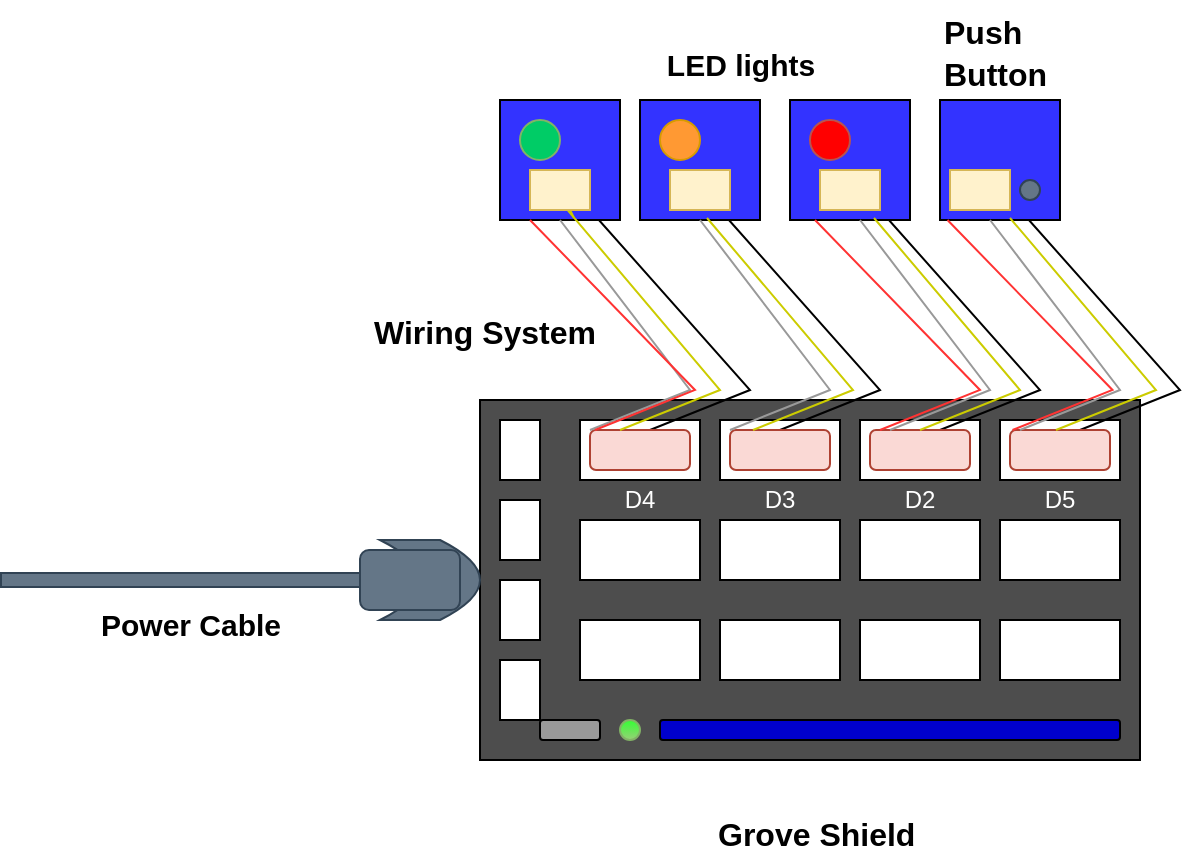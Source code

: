 <mxfile version="24.8.0">
  <diagram name="Page-1" id="PCKs0Zftp_XRR_1ns8uL">
    <mxGraphModel dx="1426" dy="783" grid="1" gridSize="10" guides="1" tooltips="1" connect="1" arrows="1" fold="1" page="1" pageScale="1" pageWidth="850" pageHeight="1100" math="0" shadow="0">
      <root>
        <mxCell id="0" />
        <mxCell id="1" parent="0" />
        <mxCell id="TIjbKh-YFhSQf0g--OvW-1" value="" style="rounded=0;whiteSpace=wrap;html=1;fillColor=#4D4D4D;strokeColor=#000000;" parent="1" vertex="1">
          <mxGeometry x="240" y="230" width="330" height="180" as="geometry" />
        </mxCell>
        <mxCell id="TIjbKh-YFhSQf0g--OvW-2" value="" style="rounded=0;whiteSpace=wrap;html=1;" parent="1" vertex="1">
          <mxGeometry x="290" y="240" width="60" height="30" as="geometry" />
        </mxCell>
        <mxCell id="TIjbKh-YFhSQf0g--OvW-4" value="" style="rounded=0;whiteSpace=wrap;html=1;" parent="1" vertex="1">
          <mxGeometry x="360" y="240" width="60" height="30" as="geometry" />
        </mxCell>
        <mxCell id="TIjbKh-YFhSQf0g--OvW-5" value="" style="rounded=0;whiteSpace=wrap;html=1;" parent="1" vertex="1">
          <mxGeometry x="430" y="240" width="60" height="30" as="geometry" />
        </mxCell>
        <mxCell id="TIjbKh-YFhSQf0g--OvW-6" value="" style="rounded=0;whiteSpace=wrap;html=1;" parent="1" vertex="1">
          <mxGeometry x="500" y="240" width="60" height="30" as="geometry" />
        </mxCell>
        <mxCell id="TIjbKh-YFhSQf0g--OvW-10" value="" style="rounded=0;whiteSpace=wrap;html=1;" parent="1" vertex="1">
          <mxGeometry x="290" y="290" width="60" height="30" as="geometry" />
        </mxCell>
        <mxCell id="TIjbKh-YFhSQf0g--OvW-11" value="" style="rounded=0;whiteSpace=wrap;html=1;" parent="1" vertex="1">
          <mxGeometry x="360" y="290" width="60" height="30" as="geometry" />
        </mxCell>
        <mxCell id="TIjbKh-YFhSQf0g--OvW-13" value="" style="rounded=0;whiteSpace=wrap;html=1;" parent="1" vertex="1">
          <mxGeometry x="500" y="290" width="60" height="30" as="geometry" />
        </mxCell>
        <mxCell id="TIjbKh-YFhSQf0g--OvW-14" value="" style="rounded=0;whiteSpace=wrap;html=1;" parent="1" vertex="1">
          <mxGeometry x="430" y="290" width="60" height="30" as="geometry" />
        </mxCell>
        <mxCell id="TIjbKh-YFhSQf0g--OvW-15" value="" style="rounded=0;whiteSpace=wrap;html=1;" parent="1" vertex="1">
          <mxGeometry x="290" y="340" width="60" height="30" as="geometry" />
        </mxCell>
        <mxCell id="TIjbKh-YFhSQf0g--OvW-17" value="" style="rounded=0;whiteSpace=wrap;html=1;" parent="1" vertex="1">
          <mxGeometry x="360" y="340" width="60" height="30" as="geometry" />
        </mxCell>
        <mxCell id="TIjbKh-YFhSQf0g--OvW-19" value="" style="rounded=0;whiteSpace=wrap;html=1;" parent="1" vertex="1">
          <mxGeometry x="430" y="340" width="60" height="30" as="geometry" />
        </mxCell>
        <mxCell id="TIjbKh-YFhSQf0g--OvW-20" value="" style="rounded=0;whiteSpace=wrap;html=1;" parent="1" vertex="1">
          <mxGeometry x="500" y="340" width="60" height="30" as="geometry" />
        </mxCell>
        <mxCell id="TIjbKh-YFhSQf0g--OvW-32" value="" style="endArrow=none;html=1;rounded=0;" parent="1" edge="1">
          <mxGeometry width="50" height="50" relative="1" as="geometry">
            <mxPoint x="325" y="245" as="sourcePoint" />
            <mxPoint x="295" y="135" as="targetPoint" />
            <Array as="points">
              <mxPoint x="375" y="225" />
            </Array>
          </mxGeometry>
        </mxCell>
        <mxCell id="TIjbKh-YFhSQf0g--OvW-33" value="" style="endArrow=none;html=1;rounded=0;" parent="1" edge="1">
          <mxGeometry width="50" height="50" relative="1" as="geometry">
            <mxPoint x="390" y="245" as="sourcePoint" />
            <mxPoint x="360" y="135" as="targetPoint" />
            <Array as="points">
              <mxPoint x="440" y="225" />
            </Array>
          </mxGeometry>
        </mxCell>
        <mxCell id="TIjbKh-YFhSQf0g--OvW-34" value="" style="endArrow=none;html=1;rounded=0;" parent="1" edge="1">
          <mxGeometry width="50" height="50" relative="1" as="geometry">
            <mxPoint x="470" y="245" as="sourcePoint" />
            <mxPoint x="440" y="135" as="targetPoint" />
            <Array as="points">
              <mxPoint x="520" y="225" />
            </Array>
          </mxGeometry>
        </mxCell>
        <mxCell id="TIjbKh-YFhSQf0g--OvW-35" value="" style="endArrow=none;html=1;rounded=0;" parent="1" edge="1">
          <mxGeometry width="50" height="50" relative="1" as="geometry">
            <mxPoint x="540" y="245" as="sourcePoint" />
            <mxPoint x="510" y="135" as="targetPoint" />
            <Array as="points">
              <mxPoint x="590" y="225" />
            </Array>
          </mxGeometry>
        </mxCell>
        <mxCell id="TIjbKh-YFhSQf0g--OvW-36" value="" style="whiteSpace=wrap;html=1;aspect=fixed;fillColor=#3333FF;" parent="1" vertex="1">
          <mxGeometry x="250" y="80" width="60" height="60" as="geometry" />
        </mxCell>
        <mxCell id="TIjbKh-YFhSQf0g--OvW-37" value="" style="whiteSpace=wrap;html=1;aspect=fixed;fillColor=#3333FF;" parent="1" vertex="1">
          <mxGeometry x="320" y="80" width="60" height="60" as="geometry" />
        </mxCell>
        <mxCell id="TIjbKh-YFhSQf0g--OvW-38" value="" style="whiteSpace=wrap;html=1;aspect=fixed;fillColor=#3333FF;" parent="1" vertex="1">
          <mxGeometry x="395" y="80" width="60" height="60" as="geometry" />
        </mxCell>
        <mxCell id="TIjbKh-YFhSQf0g--OvW-39" value="" style="whiteSpace=wrap;html=1;aspect=fixed;fillColor=#3333FF;" parent="1" vertex="1">
          <mxGeometry x="470" y="80" width="60" height="60" as="geometry" />
        </mxCell>
        <mxCell id="TIjbKh-YFhSQf0g--OvW-40" value="" style="rounded=1;whiteSpace=wrap;html=1;fillColor=#fad9d5;strokeColor=#ae4132;" parent="1" vertex="1">
          <mxGeometry x="295" y="245" width="50" height="20" as="geometry" />
        </mxCell>
        <mxCell id="TIjbKh-YFhSQf0g--OvW-41" value="" style="rounded=1;whiteSpace=wrap;html=1;fillColor=#fad9d5;strokeColor=#ae4132;" parent="1" vertex="1">
          <mxGeometry x="365" y="245" width="50" height="20" as="geometry" />
        </mxCell>
        <mxCell id="TIjbKh-YFhSQf0g--OvW-42" value="" style="rounded=1;whiteSpace=wrap;html=1;fillColor=#fad9d5;strokeColor=#ae4132;" parent="1" vertex="1">
          <mxGeometry x="435" y="245" width="50" height="20" as="geometry" />
        </mxCell>
        <mxCell id="TIjbKh-YFhSQf0g--OvW-43" value="" style="rounded=1;whiteSpace=wrap;html=1;fillColor=#fad9d5;strokeColor=#ae4132;" parent="1" vertex="1">
          <mxGeometry x="505" y="245" width="50" height="20" as="geometry" />
        </mxCell>
        <mxCell id="TIjbKh-YFhSQf0g--OvW-45" value="" style="ellipse;whiteSpace=wrap;html=1;aspect=fixed;fillColor=#00CC66;strokeColor=#82b366;" parent="1" vertex="1">
          <mxGeometry x="260" y="90" width="20" height="20" as="geometry" />
        </mxCell>
        <mxCell id="TIjbKh-YFhSQf0g--OvW-46" value="" style="ellipse;whiteSpace=wrap;html=1;aspect=fixed;fillColor=#FF9933;strokeColor=#d79b00;" parent="1" vertex="1">
          <mxGeometry x="330" y="90" width="20" height="20" as="geometry" />
        </mxCell>
        <mxCell id="TIjbKh-YFhSQf0g--OvW-47" value="" style="ellipse;whiteSpace=wrap;html=1;aspect=fixed;fillColor=#FF0000;strokeColor=#b85450;" parent="1" vertex="1">
          <mxGeometry x="405" y="90" width="20" height="20" as="geometry" />
        </mxCell>
        <mxCell id="TIjbKh-YFhSQf0g--OvW-48" value="" style="ellipse;whiteSpace=wrap;html=1;aspect=fixed;fillColor=#647687;fontColor=#ffffff;strokeColor=#314354;" parent="1" vertex="1">
          <mxGeometry x="510" y="120" width="10" height="10" as="geometry" />
        </mxCell>
        <mxCell id="TIjbKh-YFhSQf0g--OvW-49" value="&lt;span style=&quot;color: rgba(0, 0, 0, 0); font-family: monospace; font-size: 0px; text-align: start; text-wrap: nowrap;&quot;&gt;%3CmxGraphModel%3E%3Croot%3E%3CmxCell%20id%3D%220%22%2F%3E%3CmxCell%20id%3D%221%22%20parent%3D%220%22%2F%3E%3CmxCell%20id%3D%222%22%20value%3D%22%22%20style%3D%22rounded%3D0%3BwhiteSpace%3Dwrap%3Bhtml%3D1%3Bdirection%3Dsouth%3B%22%20vertex%3D%221%22%20parent%3D%221%22%3E%3CmxGeometry%20x%3D%22250%22%20y%3D%22240%22%20width%3D%2220%22%20height%3D%2240%22%20as%3D%22geometry%22%2F%3E%3C%2FmxCell%3E%3C%2Froot%3E%3C%2FmxGraphModel%3E&lt;/span&gt;&lt;span style=&quot;color: rgba(0, 0, 0, 0); font-family: monospace; font-size: 0px; text-align: start; text-wrap: nowrap;&quot;&gt;%3CmxGraphModel%3E%3Croot%3E%3CmxCell%20id%3D%220%22%2F%3E%3CmxCell%20id%3D%221%22%20parent%3D%220%22%2F%3E%3CmxCell%20id%3D%222%22%20value%3D%22%22%20style%3D%22rounded%3D0%3BwhiteSpace%3Dwrap%3Bhtml%3D1%3Bdirection%3Dsouth%3B%22%20vertex%3D%221%22%20parent%3D%221%22%3E%3CmxGeometry%20x%3D%22250%22%20y%3D%22240%22%20width%3D%2220%22%20height%3D%2240%22%20as%3D%22geometry%22%2F%3E%3C%2FmxCell%3E%3C%2Froot%3E%3C%2FmxGraphModel%3E&lt;/span&gt;" style="rounded=0;whiteSpace=wrap;html=1;direction=south;" parent="1" vertex="1">
          <mxGeometry x="250" y="240" width="20" height="30" as="geometry" />
        </mxCell>
        <mxCell id="TIjbKh-YFhSQf0g--OvW-50" value="&lt;span style=&quot;color: rgba(0, 0, 0, 0); font-family: monospace; font-size: 0px; text-align: start; text-wrap: nowrap;&quot;&gt;%3CmxGraphModel%3E%3Croot%3E%3CmxCell%20id%3D%220%22%2F%3E%3CmxCell%20id%3D%221%22%20parent%3D%220%22%2F%3E%3CmxCell%20id%3D%222%22%20value%3D%22%22%20style%3D%22rounded%3D0%3BwhiteSpace%3Dwrap%3Bhtml%3D1%3Bdirection%3Dsouth%3B%22%20vertex%3D%221%22%20parent%3D%221%22%3E%3CmxGeometry%20x%3D%22250%22%20y%3D%22240%22%20width%3D%2220%22%20height%3D%2240%22%20as%3D%22geometry%22%2F%3E%3C%2FmxCell%3E%3C%2Froot%3E%3C%2FmxGraphModel%3E&lt;/span&gt;&lt;span style=&quot;color: rgba(0, 0, 0, 0); font-family: monospace; font-size: 0px; text-align: start; text-wrap: nowrap;&quot;&gt;%3CmxGraphModel%3E%3Croot%3E%3CmxCell%20id%3D%220%22%2F%3E%3CmxCell%20id%3D%221%22%20parent%3D%220%22%2F%3E%3CmxCell%20id%3D%222%22%20value%3D%22%22%20style%3D%22rounded%3D0%3BwhiteSpace%3Dwrap%3Bhtml%3D1%3Bdirection%3Dsouth%3B%22%20vertex%3D%221%22%20parent%3D%221%22%3E%3CmxGeometry%20x%3D%22250%22%20y%3D%22240%22%20width%3D%2220%22%20height%3D%2240%22%20as%3D%22geometry%22%2F%3E%3C%2FmxCell%3E%3C%2Froot%3E%3C%2FmxGraphModel%3E&lt;/span&gt;" style="rounded=0;whiteSpace=wrap;html=1;direction=south;" parent="1" vertex="1">
          <mxGeometry x="250" y="280" width="20" height="30" as="geometry" />
        </mxCell>
        <mxCell id="TIjbKh-YFhSQf0g--OvW-51" value="&lt;span style=&quot;color: rgba(0, 0, 0, 0); font-family: monospace; font-size: 0px; text-align: start; text-wrap: nowrap;&quot;&gt;%3CmxGraphModel%3E%3Croot%3E%3CmxCell%20id%3D%220%22%2F%3E%3CmxCell%20id%3D%221%22%20parent%3D%220%22%2F%3E%3CmxCell%20id%3D%222%22%20value%3D%22%22%20style%3D%22rounded%3D0%3BwhiteSpace%3Dwrap%3Bhtml%3D1%3Bdirection%3Dsouth%3B%22%20vertex%3D%221%22%20parent%3D%221%22%3E%3CmxGeometry%20x%3D%22250%22%20y%3D%22240%22%20width%3D%2220%22%20height%3D%2240%22%20as%3D%22geometry%22%2F%3E%3C%2FmxCell%3E%3C%2Froot%3E%3C%2FmxGraphModel%3E&lt;/span&gt;&lt;span style=&quot;color: rgba(0, 0, 0, 0); font-family: monospace; font-size: 0px; text-align: start; text-wrap: nowrap;&quot;&gt;%3CmxGraphModel%3E%3Croot%3E%3CmxCell%20id%3D%220%22%2F%3E%3CmxCell%20id%3D%221%22%20parent%3D%220%22%2F%3E%3CmxCell%20id%3D%222%22%20value%3D%22%22%20style%3D%22rounded%3D0%3BwhiteSpace%3Dwrap%3Bhtml%3D1%3Bdirection%3Dsouth%3B%22%20vertex%3D%221%22%20parent%3D%221%22%3E%3CmxGeometry%20x%3D%22250%22%20y%3D%22240%22%20width%3D%2220%22%20height%3D%2240%22%20as%3D%22geometry%22%2F%3E%3C%2FmxCell%3E%3C%2Froot%3E%3C%2FmxGraphModel%3E&lt;/span&gt;" style="rounded=0;whiteSpace=wrap;html=1;direction=south;" parent="1" vertex="1">
          <mxGeometry x="250" y="320" width="20" height="30" as="geometry" />
        </mxCell>
        <mxCell id="TIjbKh-YFhSQf0g--OvW-53" value="&lt;span style=&quot;color: rgba(0, 0, 0, 0); font-family: monospace; font-size: 0px; text-align: start; text-wrap: nowrap;&quot;&gt;%3CmxGraphModel%3E%3Croot%3E%3CmxCell%20id%3D%220%22%2F%3E%3CmxCell%20id%3D%221%22%20parent%3D%220%22%2F%3E%3CmxCell%20id%3D%222%22%20value%3D%22%22%20style%3D%22rounded%3D0%3BwhiteSpace%3Dwrap%3Bhtml%3D1%3Bdirection%3Dsouth%3B%22%20vertex%3D%221%22%20parent%3D%221%22%3E%3CmxGeometry%20x%3D%22250%22%20y%3D%22240%22%20width%3D%2220%22%20height%3D%2240%22%20as%3D%22geometry%22%2F%3E%3C%2FmxCell%3E%3C%2Froot%3E%3C%2FmxGraphModel%3E&lt;/span&gt;&lt;span style=&quot;color: rgba(0, 0, 0, 0); font-family: monospace; font-size: 0px; text-align: start; text-wrap: nowrap;&quot;&gt;%3CmxGraphModel%3E%3Croot%3E%3CmxCell%20id%3D%220%22%2F%3E%3CmxCell%20id%3D%221%22%20parent%3D%220%22%2F%3E%3CmxCell%20id%3D%222%22%20value%3D%22%22%20style%3D%22rounded%3D0%3BwhiteSpace%3Dwrap%3Bhtml%3D1%3Bdirection%3Dsouth%3B%22%20vertex%3D%221%22%20parent%3D%221%22%3E%3CmxGeometry%20x%3D%22250%22%20y%3D%22240%22%20width%3D%2220%22%20height%3D%2240%22%20as%3D%22geometry%22%2F%3E%3C%2FmxCell%3E%3C%2Froot%3E%3C%2FmxGraphModel%3E&lt;/span&gt;" style="rounded=0;whiteSpace=wrap;html=1;direction=south;" parent="1" vertex="1">
          <mxGeometry x="250" y="360" width="20" height="30" as="geometry" />
        </mxCell>
        <mxCell id="TIjbKh-YFhSQf0g--OvW-54" value="" style="ellipse;whiteSpace=wrap;html=1;aspect=fixed;fillColor=#33FF33;gradientColor=#97d077;strokeColor=#82b366;" parent="1" vertex="1">
          <mxGeometry x="310" y="390" width="10" height="10" as="geometry" />
        </mxCell>
        <mxCell id="TIjbKh-YFhSQf0g--OvW-55" value="" style="endArrow=none;html=1;rounded=0;entryX=0.5;entryY=1;entryDx=0;entryDy=0;strokeColor=#999999;" parent="1" target="TIjbKh-YFhSQf0g--OvW-36" edge="1">
          <mxGeometry width="50" height="50" relative="1" as="geometry">
            <mxPoint x="295" y="245" as="sourcePoint" />
            <mxPoint x="270" y="150" as="targetPoint" />
            <Array as="points">
              <mxPoint x="345" y="225" />
            </Array>
          </mxGeometry>
        </mxCell>
        <mxCell id="TIjbKh-YFhSQf0g--OvW-56" value="" style="endArrow=none;html=1;rounded=0;entryX=0.617;entryY=0.983;entryDx=0;entryDy=0;entryPerimeter=0;strokeColor=#CCCC00;" parent="1" target="TIjbKh-YFhSQf0g--OvW-36" edge="1" source="vxcBHwPV90sMD5p6FOHj-5">
          <mxGeometry width="50" height="50" relative="1" as="geometry">
            <mxPoint x="310" y="245" as="sourcePoint" />
            <mxPoint x="280" y="135" as="targetPoint" />
            <Array as="points" />
          </mxGeometry>
        </mxCell>
        <mxCell id="TIjbKh-YFhSQf0g--OvW-58" value="" style="endArrow=none;html=1;rounded=0;entryX=0.25;entryY=1;entryDx=0;entryDy=0;strokeColor=#FF3333;" parent="1" target="TIjbKh-YFhSQf0g--OvW-36" edge="1">
          <mxGeometry width="50" height="50" relative="1" as="geometry">
            <mxPoint x="297.5" y="245" as="sourcePoint" />
            <mxPoint x="282.5" y="140" as="targetPoint" />
            <Array as="points">
              <mxPoint x="347.5" y="225" />
            </Array>
          </mxGeometry>
        </mxCell>
        <mxCell id="TIjbKh-YFhSQf0g--OvW-59" value="" style="endArrow=none;html=1;rounded=0;entryX=0.617;entryY=0.983;entryDx=0;entryDy=0;entryPerimeter=0;strokeColor=#CCCC00;" parent="1" edge="1">
          <mxGeometry width="50" height="50" relative="1" as="geometry">
            <mxPoint x="376.5" y="245" as="sourcePoint" />
            <mxPoint x="353.5" y="139" as="targetPoint" />
            <Array as="points">
              <mxPoint x="426.5" y="225" />
            </Array>
          </mxGeometry>
        </mxCell>
        <mxCell id="TIjbKh-YFhSQf0g--OvW-60" value="" style="endArrow=none;html=1;rounded=0;entryX=0.5;entryY=1;entryDx=0;entryDy=0;strokeColor=#999999;" parent="1" edge="1">
          <mxGeometry width="50" height="50" relative="1" as="geometry">
            <mxPoint x="365" y="245" as="sourcePoint" />
            <mxPoint x="350" y="140" as="targetPoint" />
            <Array as="points">
              <mxPoint x="415" y="225" />
            </Array>
          </mxGeometry>
        </mxCell>
        <mxCell id="TIjbKh-YFhSQf0g--OvW-62" value="" style="endArrow=none;html=1;rounded=0;entryX=0.25;entryY=1;entryDx=0;entryDy=0;strokeColor=#FF3333;" parent="1" edge="1">
          <mxGeometry width="50" height="50" relative="1" as="geometry">
            <mxPoint x="440" y="245" as="sourcePoint" />
            <mxPoint x="407.5" y="140" as="targetPoint" />
            <Array as="points">
              <mxPoint x="490" y="225" />
            </Array>
          </mxGeometry>
        </mxCell>
        <mxCell id="TIjbKh-YFhSQf0g--OvW-63" value="" style="endArrow=none;html=1;rounded=0;entryX=0.25;entryY=1;entryDx=0;entryDy=0;strokeColor=#FF3333;" parent="1" edge="1">
          <mxGeometry width="50" height="50" relative="1" as="geometry">
            <mxPoint x="506.25" y="245" as="sourcePoint" />
            <mxPoint x="473.75" y="140" as="targetPoint" />
            <Array as="points">
              <mxPoint x="556.25" y="225" />
            </Array>
          </mxGeometry>
        </mxCell>
        <mxCell id="TIjbKh-YFhSQf0g--OvW-64" value="" style="endArrow=none;html=1;rounded=0;entryX=0.5;entryY=1;entryDx=0;entryDy=0;strokeColor=#999999;" parent="1" edge="1">
          <mxGeometry width="50" height="50" relative="1" as="geometry">
            <mxPoint x="445" y="245" as="sourcePoint" />
            <mxPoint x="430" y="140" as="targetPoint" />
            <Array as="points">
              <mxPoint x="495" y="225" />
            </Array>
          </mxGeometry>
        </mxCell>
        <mxCell id="TIjbKh-YFhSQf0g--OvW-65" value="" style="endArrow=none;html=1;rounded=0;entryX=0.5;entryY=1;entryDx=0;entryDy=0;strokeColor=#999999;" parent="1" edge="1">
          <mxGeometry width="50" height="50" relative="1" as="geometry">
            <mxPoint x="510" y="245" as="sourcePoint" />
            <mxPoint x="495" y="140" as="targetPoint" />
            <Array as="points">
              <mxPoint x="560" y="225" />
            </Array>
          </mxGeometry>
        </mxCell>
        <mxCell id="TIjbKh-YFhSQf0g--OvW-66" value="" style="endArrow=none;html=1;rounded=0;entryX=0.617;entryY=0.983;entryDx=0;entryDy=0;entryPerimeter=0;strokeColor=#CCCC00;" parent="1" edge="1">
          <mxGeometry width="50" height="50" relative="1" as="geometry">
            <mxPoint x="460" y="245" as="sourcePoint" />
            <mxPoint x="437" y="139" as="targetPoint" />
            <Array as="points">
              <mxPoint x="510" y="225" />
            </Array>
          </mxGeometry>
        </mxCell>
        <mxCell id="TIjbKh-YFhSQf0g--OvW-67" value="" style="endArrow=none;html=1;rounded=0;entryX=0.617;entryY=0.983;entryDx=0;entryDy=0;entryPerimeter=0;strokeColor=#CCCC00;" parent="1" edge="1">
          <mxGeometry width="50" height="50" relative="1" as="geometry">
            <mxPoint x="528" y="245" as="sourcePoint" />
            <mxPoint x="505" y="139" as="targetPoint" />
            <Array as="points">
              <mxPoint x="578" y="225" />
            </Array>
          </mxGeometry>
        </mxCell>
        <mxCell id="TIjbKh-YFhSQf0g--OvW-68" value="" style="rounded=1;whiteSpace=wrap;html=1;fillColor=#999999;" parent="1" vertex="1">
          <mxGeometry x="270" y="390" width="30" height="10" as="geometry" />
        </mxCell>
        <mxCell id="TIjbKh-YFhSQf0g--OvW-69" value="" style="rounded=1;whiteSpace=wrap;html=1;fillColor=#0000CC;" parent="1" vertex="1">
          <mxGeometry x="330" y="390" width="230" height="10" as="geometry" />
        </mxCell>
        <mxCell id="vxcBHwPV90sMD5p6FOHj-1" value="&lt;font color=&quot;#ffffff&quot;&gt;D4&lt;/font&gt;" style="text;html=1;align=center;verticalAlign=middle;whiteSpace=wrap;rounded=0;" vertex="1" parent="1">
          <mxGeometry x="290" y="265" width="60" height="30" as="geometry" />
        </mxCell>
        <mxCell id="vxcBHwPV90sMD5p6FOHj-2" value="D3" style="text;html=1;align=center;verticalAlign=middle;whiteSpace=wrap;rounded=0;fontColor=#FFFFFF;" vertex="1" parent="1">
          <mxGeometry x="360" y="265" width="60" height="30" as="geometry" />
        </mxCell>
        <mxCell id="vxcBHwPV90sMD5p6FOHj-3" value="&lt;font color=&quot;#ffffff&quot;&gt;D2&lt;/font&gt;" style="text;html=1;align=center;verticalAlign=middle;whiteSpace=wrap;rounded=0;" vertex="1" parent="1">
          <mxGeometry x="430" y="265" width="60" height="30" as="geometry" />
        </mxCell>
        <mxCell id="vxcBHwPV90sMD5p6FOHj-4" value="&lt;font color=&quot;#ffffff&quot;&gt;D5&lt;/font&gt;" style="text;html=1;align=center;verticalAlign=middle;whiteSpace=wrap;rounded=0;" vertex="1" parent="1">
          <mxGeometry x="500" y="265" width="60" height="30" as="geometry" />
        </mxCell>
        <mxCell id="vxcBHwPV90sMD5p6FOHj-6" value="" style="endArrow=none;html=1;rounded=0;entryX=0.617;entryY=0.983;entryDx=0;entryDy=0;entryPerimeter=0;strokeColor=#CCCC00;" edge="1" parent="1" target="vxcBHwPV90sMD5p6FOHj-5">
          <mxGeometry width="50" height="50" relative="1" as="geometry">
            <mxPoint x="310" y="245" as="sourcePoint" />
            <mxPoint x="287" y="139" as="targetPoint" />
            <Array as="points">
              <mxPoint x="360" y="225" />
            </Array>
          </mxGeometry>
        </mxCell>
        <mxCell id="vxcBHwPV90sMD5p6FOHj-5" value="" style="rounded=0;whiteSpace=wrap;html=1;fillColor=#fff2cc;strokeColor=#d6b656;" vertex="1" parent="1">
          <mxGeometry x="265" y="115" width="30" height="20" as="geometry" />
        </mxCell>
        <mxCell id="vxcBHwPV90sMD5p6FOHj-7" value="" style="rounded=0;whiteSpace=wrap;html=1;labelBackgroundColor=#FFE599;fillColor=#fff2cc;strokeColor=#d6b656;" vertex="1" parent="1">
          <mxGeometry x="335" y="115" width="30" height="20" as="geometry" />
        </mxCell>
        <mxCell id="vxcBHwPV90sMD5p6FOHj-8" value="" style="rounded=0;whiteSpace=wrap;html=1;fillColor=#fff2cc;strokeColor=#d6b656;" vertex="1" parent="1">
          <mxGeometry x="410" y="115" width="30" height="20" as="geometry" />
        </mxCell>
        <mxCell id="vxcBHwPV90sMD5p6FOHj-9" value="" style="rounded=0;whiteSpace=wrap;html=1;fillColor=#fff2cc;strokeColor=#d6b656;" vertex="1" parent="1">
          <mxGeometry x="475" y="115" width="30" height="20" as="geometry" />
        </mxCell>
        <mxCell id="vxcBHwPV90sMD5p6FOHj-10" value="" style="shape=dataStorage;whiteSpace=wrap;html=1;fixedSize=1;direction=west;fillColor=#647687;fontColor=#ffffff;strokeColor=#314354;" vertex="1" parent="1">
          <mxGeometry x="190" y="300" width="50" height="40" as="geometry" />
        </mxCell>
        <mxCell id="vxcBHwPV90sMD5p6FOHj-13" value="" style="shape=flexArrow;endArrow=classic;html=1;rounded=0;width=7;endSize=4.62;fillColor=#647687;strokeColor=#314354;" edge="1" parent="1" source="vxcBHwPV90sMD5p6FOHj-14">
          <mxGeometry width="50" height="50" relative="1" as="geometry">
            <mxPoint x="80" y="320" as="sourcePoint" />
            <mxPoint x="230" y="320" as="targetPoint" />
          </mxGeometry>
        </mxCell>
        <mxCell id="vxcBHwPV90sMD5p6FOHj-16" value="" style="shape=flexArrow;endArrow=classic;html=1;rounded=0;width=7;endSize=4.62;fillColor=#647687;strokeColor=#314354;" edge="1" parent="1">
          <mxGeometry width="50" height="50" relative="1" as="geometry">
            <mxPoint y="320" as="sourcePoint" />
            <mxPoint x="220" y="320" as="targetPoint" />
          </mxGeometry>
        </mxCell>
        <mxCell id="vxcBHwPV90sMD5p6FOHj-14" value="" style="rounded=1;whiteSpace=wrap;html=1;fillColor=#647687;fontColor=#ffffff;strokeColor=#314354;" vertex="1" parent="1">
          <mxGeometry x="180" y="305" width="50" height="30" as="geometry" />
        </mxCell>
        <mxCell id="vxcBHwPV90sMD5p6FOHj-18" value="&lt;font style=&quot;font-size: 15px;&quot;&gt;Power Cable&lt;/font&gt;" style="text;strokeColor=none;fillColor=none;html=1;fontSize=24;fontStyle=1;verticalAlign=middle;align=center;" vertex="1" parent="1">
          <mxGeometry x="50" y="320" width="90" height="40" as="geometry" />
        </mxCell>
        <mxCell id="vxcBHwPV90sMD5p6FOHj-19" value="&lt;span data-contrast=&quot;auto&quot; lang=&quot;EN-US&quot; class=&quot;TextRun SCXW192400137 BCX8&quot; style=&quot;-webkit-user-drag: none; -webkit-tap-highlight-color: transparent; margin: 0px; padding: 0px; user-select: text; font-variant-ligatures: none !important; color: rgb(0, 0, 0); font-size: 12pt; font-style: normal; font-variant-caps: normal; letter-spacing: normal; orphans: 2; text-align: left; text-indent: 0px; text-transform: none; widows: 2; word-spacing: 0px; -webkit-text-stroke-width: 0px; white-space: pre-wrap; background-color: rgb(255, 255, 255); text-decoration-thickness: initial; text-decoration-style: initial; text-decoration-color: initial; line-height: 20.925px; font-family: Aptos, Aptos_EmbeddedFont, Aptos_MSFontService, sans-serif; font-weight: bold;&quot;&gt;&lt;span class=&quot;NormalTextRun SCXW192400137 BCX8&quot; style=&quot;-webkit-user-drag: none; -webkit-tap-highlight-color: transparent; margin: 0px; padding: 0px; user-select: text;&quot;&gt;Push Button&lt;/span&gt;&lt;/span&gt;&lt;span class=&quot;EOP SCXW192400137 BCX8&quot; data-ccp-props=&quot;{&amp;quot;134233117&amp;quot;:false,&amp;quot;134233118&amp;quot;:false,&amp;quot;201341983&amp;quot;:0,&amp;quot;335551550&amp;quot;:1,&amp;quot;335551620&amp;quot;:1,&amp;quot;335559737&amp;quot;:0,&amp;quot;335559738&amp;quot;:0,&amp;quot;335559739&amp;quot;:160,&amp;quot;335559740&amp;quot;:279}&quot; style=&quot;-webkit-user-drag: none; -webkit-tap-highlight-color: transparent; margin: 0px; padding: 0px; user-select: text; color: rgb(0, 0, 0); font-size: 12pt; font-style: normal; font-variant-ligatures: normal; font-variant-caps: normal; font-weight: 400; letter-spacing: normal; orphans: 2; text-align: left; text-indent: 0px; text-transform: none; widows: 2; word-spacing: 0px; -webkit-text-stroke-width: 0px; white-space: pre-wrap; background-color: rgb(255, 255, 255); text-decoration-thickness: initial; text-decoration-style: initial; text-decoration-color: initial; line-height: 20.925px; font-family: Aptos, Aptos_EmbeddedFont, Aptos_MSFontService, sans-serif;&quot;&gt;&amp;nbsp;&lt;/span&gt;" style="text;whiteSpace=wrap;html=1;" vertex="1" parent="1">
          <mxGeometry x="470" y="30" width="45" height="40" as="geometry" />
        </mxCell>
        <mxCell id="vxcBHwPV90sMD5p6FOHj-20" value="&lt;font style=&quot;font-size: 15px;&quot;&gt;LED lights&lt;/font&gt;" style="text;strokeColor=none;fillColor=none;html=1;fontSize=24;fontStyle=1;verticalAlign=middle;align=center;" vertex="1" parent="1">
          <mxGeometry x="240" y="40" width="260" height="40" as="geometry" />
        </mxCell>
        <mxCell id="vxcBHwPV90sMD5p6FOHj-22" value="&lt;div class=&quot;OutlineElement Ltr SCXW232030773 BCX8&quot; style=&quot;-webkit-user-drag: none; -webkit-tap-highlight-color: transparent; margin: 0px; padding: 0px; user-select: text; clear: both; cursor: text; overflow: visible; position: relative; direction: ltr; color: rgb(0, 0, 0); font-family: &amp;quot;Segoe UI&amp;quot;, &amp;quot;Segoe UI Web&amp;quot;, Arial, Verdana, sans-serif; font-size: 12px; font-style: normal; font-variant-ligatures: normal; font-variant-caps: normal; font-weight: 400; letter-spacing: normal; orphans: 2; text-align: start; text-indent: 0px; text-transform: none; widows: 2; word-spacing: 0px; -webkit-text-stroke-width: 0px; white-space: normal; background-color: rgb(255, 255, 255); text-decoration-thickness: initial; text-decoration-style: initial; text-decoration-color: initial;&quot;&gt;&lt;p class=&quot;Paragraph SCXW232030773 BCX8&quot; lang=&quot;EN-US&quot; style=&quot;-webkit-user-drag: none; -webkit-tap-highlight-color: transparent; margin: 0px 0px 0px 48px; padding: 0px; user-select: text; overflow-wrap: break-word; white-space: pre-wrap; font-weight: normal; font-style: normal; vertical-align: baseline; font-kerning: none; background-color: transparent; color: windowtext; text-align: left; text-indent: 0px;&quot;&gt;&lt;span class=&quot;EOP SCXW232030773 BCX8&quot; data-ccp-props=&quot;{&amp;quot;134233117&amp;quot;:false,&amp;quot;134233118&amp;quot;:false,&amp;quot;201341983&amp;quot;:0,&amp;quot;335551550&amp;quot;:1,&amp;quot;335551620&amp;quot;:1,&amp;quot;335559685&amp;quot;:720,&amp;quot;335559737&amp;quot;:0,&amp;quot;335559738&amp;quot;:0,&amp;quot;335559739&amp;quot;:160,&amp;quot;335559740&amp;quot;:279}&quot; style=&quot;-webkit-user-drag: none; -webkit-tap-highlight-color: transparent; margin: 0px; padding: 0px; user-select: text; font-size: 12pt; line-height: 20.925px; font-family: Aptos, Aptos_EmbeddedFont, Aptos_MSFontService, sans-serif;&quot;&gt;&amp;nbsp;&lt;/span&gt;&lt;/p&gt;&lt;/div&gt;&lt;div class=&quot;ListContainerWrapper SCXW232030773 BCX8&quot; style=&quot;-webkit-user-drag: none; -webkit-tap-highlight-color: transparent; margin: 0px; padding: 0px; user-select: text; position: relative; color: rgb(0, 0, 0); font-family: &amp;quot;Segoe UI&amp;quot;, &amp;quot;Segoe UI Web&amp;quot;, Arial, Verdana, sans-serif; font-size: 12px; font-style: normal; font-variant-ligatures: normal; font-variant-caps: normal; font-weight: 400; letter-spacing: normal; orphans: 2; text-align: start; text-indent: 0px; text-transform: none; widows: 2; word-spacing: 0px; -webkit-text-stroke-width: 0px; white-space: normal; background-color: rgb(255, 255, 255); text-decoration-thickness: initial; text-decoration-style: initial; text-decoration-color: initial;&quot;&gt;&lt;ol class=&quot;NumberListStyle1 SCXW232030773 BCX8&quot; role=&quot;list&quot; start=&quot;3&quot; style=&quot;-webkit-user-drag: none; -webkit-tap-highlight-color: transparent; margin: 0px; padding: 0px; user-select: text; cursor: text; list-style-type: decimal; overflow: visible;&quot;&gt;&lt;li data-leveltext=&quot;%1.&quot; data-font=&quot;Aptos&quot; data-listid=&quot;1&quot; data-list-defn-props=&quot;{&amp;quot;335551671&amp;quot;:1,&amp;quot;335552541&amp;quot;:0,&amp;quot;335559683&amp;quot;:0,&amp;quot;335559684&amp;quot;:-1,&amp;quot;335559685&amp;quot;:720,&amp;quot;335559991&amp;quot;:360,&amp;quot;469769242&amp;quot;:[65533,0,46],&amp;quot;469777803&amp;quot;:&amp;quot;left&amp;quot;,&amp;quot;469777804&amp;quot;:&amp;quot;%1.&amp;quot;,&amp;quot;469777815&amp;quot;:&amp;quot;hybridMultilevel&amp;quot;}&quot; aria-setsize=&quot;-1&quot; data-aria-posinset=&quot;3&quot; data-aria-level=&quot;1&quot; role=&quot;listitem&quot; class=&quot;OutlineElement Ltr SCXW232030773 BCX8&quot; style=&quot;-webkit-user-drag: none; -webkit-tap-highlight-color: transparent; margin: 0px 0px 0px 24px; padding: 0px; user-select: text; clear: both; cursor: text; overflow: visible; position: relative; direction: ltr; display: block; font-size: 12pt; font-family: Aptos, Aptos_MSFontService, sans-serif; vertical-align: baseline;&quot;&gt;&lt;p class=&quot;Paragraph SCXW232030773 BCX8&quot; lang=&quot;EN-US&quot; style=&quot;-webkit-user-drag: none; -webkit-tap-highlight-color: transparent; margin: 0px; padding: 0px; user-select: text; overflow-wrap: break-word; white-space: pre-wrap; font-weight: normal; font-style: normal; vertical-align: baseline; font-kerning: none; background-color: transparent; color: windowtext; text-align: left; text-indent: 0px;&quot;&gt;&lt;span data-contrast=&quot;auto&quot; lang=&quot;EN-US&quot; class=&quot;TextRun SCXW232030773 BCX8&quot; style=&quot;-webkit-user-drag: none; -webkit-tap-highlight-color: transparent; margin: 0px; padding: 0px; user-select: text; font-variant-ligatures: none !important; font-size: 12pt; line-height: 20.925px; font-family: Aptos, Aptos_EmbeddedFont, Aptos_MSFontService, sans-serif; font-weight: bold;&quot;&gt;&lt;span class=&quot;NormalTextRun SCXW232030773 BCX8&quot; style=&quot;-webkit-user-drag: none; -webkit-tap-highlight-color: transparent; margin: 0px; padding: 0px; user-select: text;&quot;&gt;Grove Shield &lt;/span&gt;&lt;/span&gt;&lt;span class=&quot;EOP SCXW232030773 BCX8&quot; data-ccp-props=&quot;{&amp;quot;134233117&amp;quot;:false,&amp;quot;134233118&amp;quot;:false,&amp;quot;201341983&amp;quot;:0,&amp;quot;335551550&amp;quot;:1,&amp;quot;335551620&amp;quot;:1,&amp;quot;335559737&amp;quot;:0,&amp;quot;335559738&amp;quot;:0,&amp;quot;335559739&amp;quot;:160,&amp;quot;335559740&amp;quot;:279}&quot; style=&quot;-webkit-user-drag: none; -webkit-tap-highlight-color: transparent; margin: 0px; padding: 0px; user-select: text; font-size: 12pt; line-height: 20.925px; font-family: Aptos, Aptos_EmbeddedFont, Aptos_MSFontService, sans-serif;&quot;&gt;&amp;nbsp;&lt;/span&gt;&lt;/p&gt;&lt;/li&gt;&lt;/ol&gt;&lt;/div&gt;" style="text;whiteSpace=wrap;html=1;" vertex="1" parent="1">
          <mxGeometry x="332.5" y="410" width="145" as="geometry" />
        </mxCell>
        <mxCell id="vxcBHwPV90sMD5p6FOHj-23" value="&lt;span data-contrast=&quot;auto&quot; lang=&quot;EN-US&quot; class=&quot;TextRun SCXW77038729 BCX8&quot; style=&quot;-webkit-user-drag: none; -webkit-tap-highlight-color: transparent; margin: 0px; padding: 0px; user-select: text; font-variant-ligatures: none !important; color: rgb(0, 0, 0); font-size: 12pt; font-style: normal; font-variant-caps: normal; letter-spacing: normal; orphans: 2; text-align: left; text-indent: 0px; text-transform: none; widows: 2; word-spacing: 0px; -webkit-text-stroke-width: 0px; white-space: pre-wrap; background-color: rgb(255, 255, 255); text-decoration-thickness: initial; text-decoration-style: initial; text-decoration-color: initial; line-height: 20.925px; font-family: Aptos, Aptos_EmbeddedFont, Aptos_MSFontService, sans-serif; font-weight: bold;&quot;&gt;&lt;span class=&quot;NormalTextRun SCXW77038729 BCX8&quot; style=&quot;-webkit-user-drag: none; -webkit-tap-highlight-color: transparent; margin: 0px; padding: 0px; user-select: text;&quot;&gt;Wiring System &lt;/span&gt;&lt;/span&gt;&lt;span class=&quot;EOP SCXW77038729 BCX8&quot; data-ccp-props=&quot;{&amp;quot;134233117&amp;quot;:false,&amp;quot;134233118&amp;quot;:false,&amp;quot;201341983&amp;quot;:0,&amp;quot;335551550&amp;quot;:1,&amp;quot;335551620&amp;quot;:1,&amp;quot;335559737&amp;quot;:0,&amp;quot;335559738&amp;quot;:0,&amp;quot;335559739&amp;quot;:160,&amp;quot;335559740&amp;quot;:279}&quot; style=&quot;-webkit-user-drag: none; -webkit-tap-highlight-color: transparent; margin: 0px; padding: 0px; user-select: text; color: rgb(0, 0, 0); font-size: 12pt; font-style: normal; font-variant-ligatures: normal; font-variant-caps: normal; font-weight: 400; letter-spacing: normal; orphans: 2; text-align: left; text-indent: 0px; text-transform: none; widows: 2; word-spacing: 0px; -webkit-text-stroke-width: 0px; white-space: pre-wrap; background-color: rgb(255, 255, 255); text-decoration-thickness: initial; text-decoration-style: initial; text-decoration-color: initial; line-height: 20.925px; font-family: Aptos, Aptos_EmbeddedFont, Aptos_MSFontService, sans-serif;&quot;&gt;&amp;nbsp;&lt;/span&gt;" style="text;whiteSpace=wrap;html=1;" vertex="1" parent="1">
          <mxGeometry x="185" y="180" width="150" height="40" as="geometry" />
        </mxCell>
      </root>
    </mxGraphModel>
  </diagram>
</mxfile>
